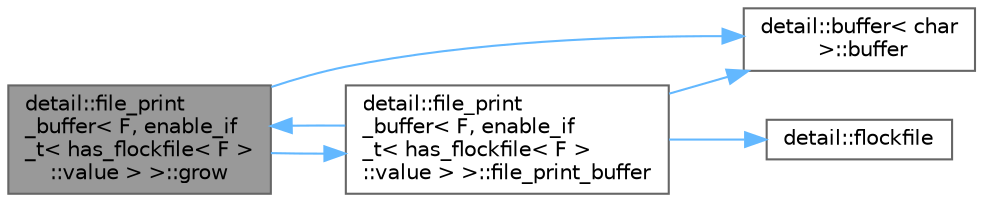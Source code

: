 digraph "detail::file_print_buffer&lt; F, enable_if_t&lt; has_flockfile&lt; F &gt;::value &gt; &gt;::grow"
{
 // LATEX_PDF_SIZE
  bgcolor="transparent";
  edge [fontname=Helvetica,fontsize=10,labelfontname=Helvetica,labelfontsize=10];
  node [fontname=Helvetica,fontsize=10,shape=box,height=0.2,width=0.4];
  rankdir="LR";
  Node1 [id="Node000001",label="detail::file_print\l_buffer\< F, enable_if\l_t\< has_flockfile\< F \>\l::value \> \>::grow",height=0.2,width=0.4,color="gray40", fillcolor="grey60", style="filled", fontcolor="black",tooltip=" "];
  Node1 -> Node2 [id="edge6_Node000001_Node000002",color="steelblue1",style="solid",tooltip=" "];
  Node2 [id="Node000002",label="detail::buffer\< char\l \>::buffer",height=0.2,width=0.4,color="grey40", fillcolor="white", style="filled",URL="$classdetail_1_1buffer.html#a00e1cc577f5d24dbbb494b8fc8569946",tooltip=" "];
  Node1 -> Node3 [id="edge7_Node000001_Node000003",color="steelblue1",style="solid",tooltip=" "];
  Node3 [id="Node000003",label="detail::file_print\l_buffer\< F, enable_if\l_t\< has_flockfile\< F \>\l::value \> \>::file_print_buffer",height=0.2,width=0.4,color="grey40", fillcolor="white", style="filled",URL="$classdetail_1_1file__print__buffer_3_01_f_00_01enable__if__t_3_01has__flockfile_3_01_f_01_4_1_1value_01_4_01_4.html#adbb0888fc63b72c0b222a9e89dfed742",tooltip=" "];
  Node3 -> Node2 [id="edge8_Node000003_Node000002",color="steelblue1",style="solid",tooltip=" "];
  Node3 -> Node4 [id="edge9_Node000003_Node000004",color="steelblue1",style="solid",tooltip=" "];
  Node4 [id="Node000004",label="detail::flockfile",height=0.2,width=0.4,color="grey40", fillcolor="white", style="filled",URL="$namespacedetail.html#aa502ea25c3d663fc01c63dde92c7b438",tooltip=" "];
  Node3 -> Node1 [id="edge10_Node000003_Node000001",color="steelblue1",style="solid",tooltip=" "];
}
